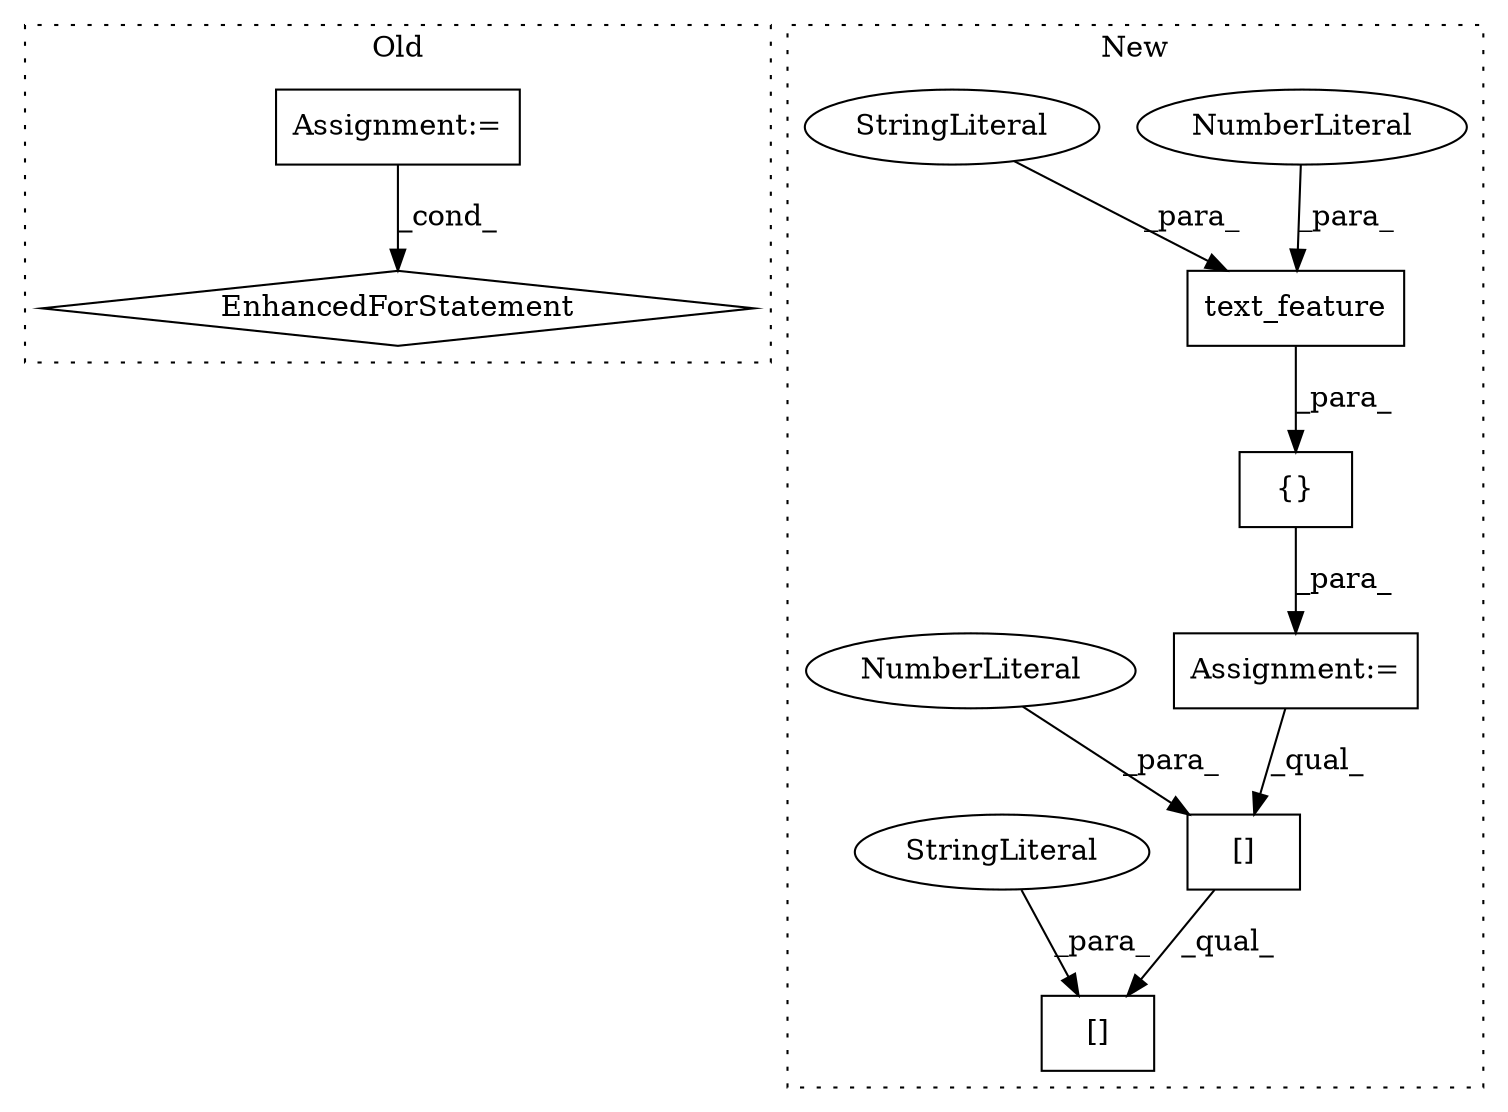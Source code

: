 digraph G {
subgraph cluster0 {
1 [label="EnhancedForStatement" a="70" s="3309,3422" l="73,2" shape="diamond"];
6 [label="Assignment:=" a="7" s="3309,3422" l="73,2" shape="box"];
label = "Old";
style="dotted";
}
subgraph cluster1 {
2 [label="text_feature" a="32" s="4507,4533" l="13,1" shape="box"];
3 [label="NumberLiteral" a="34" s="4520" l="2" shape="ellipse"];
4 [label="{}" a="4" s="4506,4590" l="1,1" shape="box"];
5 [label="StringLiteral" a="45" s="4525" l="8" shape="ellipse"];
7 [label="Assignment:=" a="7" s="4488" l="1" shape="box"];
8 [label="[]" a="2" s="4831,4847" l="15,1" shape="box"];
9 [label="NumberLiteral" a="34" s="4846" l="1" shape="ellipse"];
10 [label="[]" a="2" s="4831,4858" l="18,1" shape="box"];
11 [label="StringLiteral" a="45" s="4849" l="9" shape="ellipse"];
label = "New";
style="dotted";
}
2 -> 4 [label="_para_"];
3 -> 2 [label="_para_"];
4 -> 7 [label="_para_"];
5 -> 2 [label="_para_"];
6 -> 1 [label="_cond_"];
7 -> 8 [label="_qual_"];
8 -> 10 [label="_qual_"];
9 -> 8 [label="_para_"];
11 -> 10 [label="_para_"];
}
